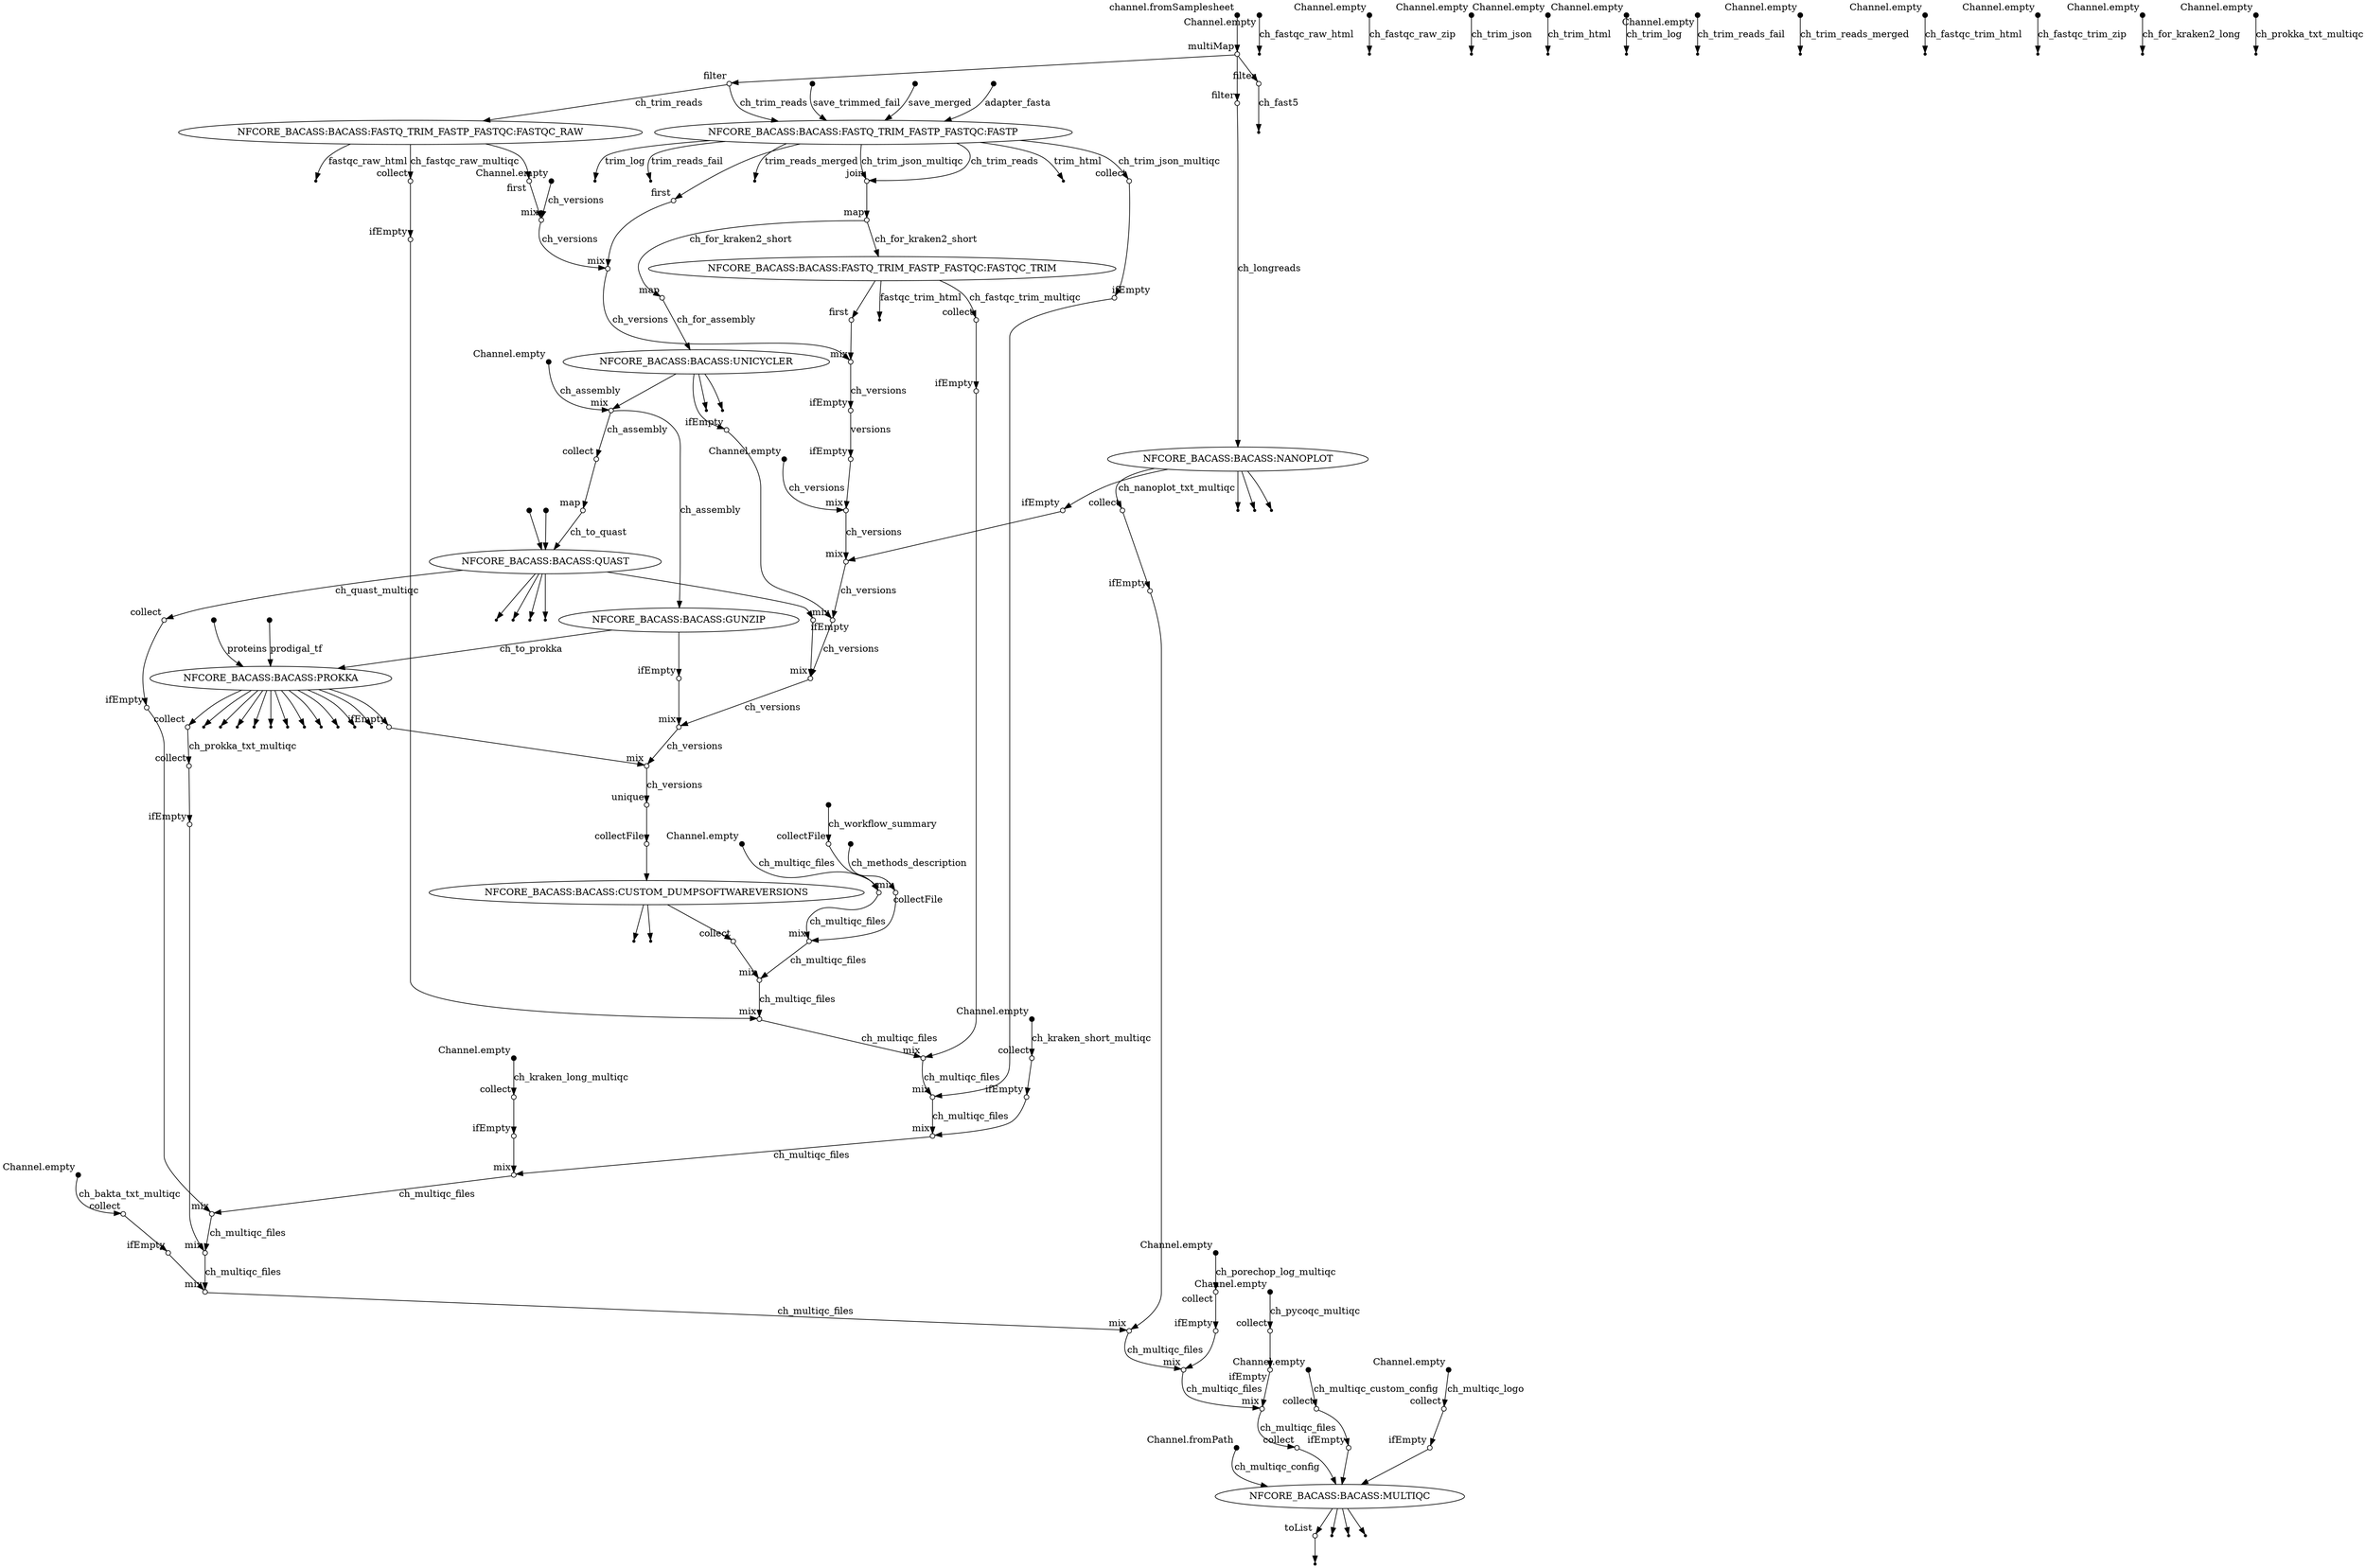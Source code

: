 digraph "bacass_dag" {
v0 [shape=point,label="",fixedsize=true,width=0.1,xlabel="Channel.fromPath"];
v158 [label="NFCORE_BACASS:BACASS:MULTIQC"];
v0 -> v158 [label="ch_multiqc_config"];

v1 [shape=point,label="",fixedsize=true,width=0.1,xlabel="Channel.empty"];
v154 [shape=circle,label="",fixedsize=true,width=0.1,xlabel="collect"];
v1 -> v154 [label="ch_multiqc_custom_config"];

v2 [shape=point,label="",fixedsize=true,width=0.1,xlabel="Channel.empty"];
v156 [shape=circle,label="",fixedsize=true,width=0.1,xlabel="collect"];
v2 -> v156 [label="ch_multiqc_logo"];

v3 [shape=point,label="",fixedsize=true,width=0.1,xlabel="Channel.empty"];
v51 [shape=circle,label="",fixedsize=true,width=0.1,xlabel="mix"];
v3 -> v51 [label="ch_versions"];

v4 [shape=point,label="",fixedsize=true,width=0.1,xlabel="channel.fromSamplesheet"];
v5 [shape=circle,label="",fixedsize=true,width=0.1,xlabel="multiMap"];
v4 -> v5;

v5 [shape=circle,label="",fixedsize=true,width=0.1,xlabel="multiMap"];
v6 [shape=circle,label="",fixedsize=true,width=0.1,xlabel="filter"];
v5 -> v6;

v5 [shape=circle,label="",fixedsize=true,width=0.1,xlabel="multiMap"];
v8 [shape=circle,label="",fixedsize=true,width=0.1,xlabel="filter"];
v5 -> v8;

v5 [shape=circle,label="",fixedsize=true,width=0.1,xlabel="multiMap"];
v7 [shape=circle,label="",fixedsize=true,width=0.1,xlabel="filter"];
v5 -> v7;

v6 [shape=circle,label="",fixedsize=true,width=0.1,xlabel="filter"];
v15 [label="NFCORE_BACASS:BACASS:FASTQ_TRIM_FASTP_FASTQC:FASTQC_RAW"];
v6 -> v15 [label="ch_trim_reads"];

v7 [shape=circle,label="",fixedsize=true,width=0.1,xlabel="filter"];
v52 [label="NFCORE_BACASS:BACASS:NANOPLOT"];
v7 -> v52 [label="ch_longreads"];

v8 [shape=circle,label="",fixedsize=true,width=0.1,xlabel="filter"];
v9 [shape=point];
v8 -> v9 [label="ch_fast5"];

v10 [shape=point,label="",fixedsize=true,width=0.1,xlabel="Channel.empty"];
v18 [shape=circle,label="",fixedsize=true,width=0.1,xlabel="mix"];
v10 -> v18 [label="ch_versions"];

v11 [shape=point,label="",fixedsize=true,width=0.1,xlabel="Channel.empty"];
v12 [shape=point];
v11 -> v12 [label="ch_fastqc_raw_html"];

v13 [shape=point,label="",fixedsize=true,width=0.1,xlabel="Channel.empty"];
v14 [shape=point];
v13 -> v14 [label="ch_fastqc_raw_zip"];

v15 [label="NFCORE_BACASS:BACASS:FASTQ_TRIM_FASTP_FASTQC:FASTQC_RAW"];
v16 [shape=point];
v15 -> v16 [label="fastqc_raw_html"];

v15 [label="NFCORE_BACASS:BACASS:FASTQ_TRIM_FASTP_FASTQC:FASTQC_RAW"];
v120 [shape=circle,label="",fixedsize=true,width=0.1,xlabel="collect"];
v15 -> v120 [label="ch_fastqc_raw_multiqc"];

v15 [label="NFCORE_BACASS:BACASS:FASTQ_TRIM_FASTP_FASTQC:FASTQC_RAW"];
v17 [shape=circle,label="",fixedsize=true,width=0.1,xlabel="first"];
v15 -> v17;

v17 [shape=circle,label="",fixedsize=true,width=0.1,xlabel="first"];
v18 [shape=circle,label="",fixedsize=true,width=0.1,xlabel="mix"];
v17 -> v18;

v18 [shape=circle,label="",fixedsize=true,width=0.1,xlabel="mix"];
v42 [shape=circle,label="",fixedsize=true,width=0.1,xlabel="mix"];
v18 -> v42 [label="ch_versions"];

v19 [shape=point,label="",fixedsize=true,width=0.1,xlabel="Channel.empty"];
v20 [shape=point];
v19 -> v20 [label="ch_trim_json"];

v21 [shape=point,label="",fixedsize=true,width=0.1,xlabel="Channel.empty"];
v22 [shape=point];
v21 -> v22 [label="ch_trim_html"];

v23 [shape=point,label="",fixedsize=true,width=0.1,xlabel="Channel.empty"];
v24 [shape=point];
v23 -> v24 [label="ch_trim_log"];

v25 [shape=point,label="",fixedsize=true,width=0.1,xlabel="Channel.empty"];
v26 [shape=point];
v25 -> v26 [label="ch_trim_reads_fail"];

v27 [shape=point,label="",fixedsize=true,width=0.1,xlabel="Channel.empty"];
v28 [shape=point];
v27 -> v28 [label="ch_trim_reads_merged"];

v29 [shape=point,label="",fixedsize=true,width=0.1,xlabel="Channel.empty"];
v30 [shape=point];
v29 -> v30 [label="ch_fastqc_trim_html"];

v31 [shape=point,label="",fixedsize=true,width=0.1,xlabel="Channel.empty"];
v32 [shape=point];
v31 -> v32 [label="ch_fastqc_trim_zip"];

v6 [shape=circle,label="",fixedsize=true,width=0.1,xlabel="filter"];
v36 [label="NFCORE_BACASS:BACASS:FASTQ_TRIM_FASTP_FASTQC:FASTP"];
v6 -> v36 [label="ch_trim_reads"];

v33 [shape=point,label="",fixedsize=true,width=0.1];
v36 [label="NFCORE_BACASS:BACASS:FASTQ_TRIM_FASTP_FASTQC:FASTP"];
v33 -> v36 [label="adapter_fasta"];

v34 [shape=point,label="",fixedsize=true,width=0.1];
v36 [label="NFCORE_BACASS:BACASS:FASTQ_TRIM_FASTP_FASTQC:FASTP"];
v34 -> v36 [label="save_trimmed_fail"];

v35 [shape=point,label="",fixedsize=true,width=0.1];
v36 [label="NFCORE_BACASS:BACASS:FASTQ_TRIM_FASTP_FASTQC:FASTP"];
v35 -> v36 [label="save_merged"];

v36 [label="NFCORE_BACASS:BACASS:FASTQ_TRIM_FASTP_FASTQC:FASTP"];
v43 [shape=circle,label="",fixedsize=true,width=0.1,xlabel="join"];
v36 -> v43 [label="ch_trim_reads"];

v36 [label="NFCORE_BACASS:BACASS:FASTQ_TRIM_FASTP_FASTQC:FASTP"];
v43 [shape=circle,label="",fixedsize=true,width=0.1,xlabel="join"];
v36 -> v43 [label="ch_trim_json_multiqc"];

v36 [label="NFCORE_BACASS:BACASS:FASTQ_TRIM_FASTP_FASTQC:FASTP"];
v40 [shape=point];
v36 -> v40 [label="trim_html"];

v36 [label="NFCORE_BACASS:BACASS:FASTQ_TRIM_FASTP_FASTQC:FASTP"];
v39 [shape=point];
v36 -> v39 [label="trim_log"];

v36 [label="NFCORE_BACASS:BACASS:FASTQ_TRIM_FASTP_FASTQC:FASTP"];
v41 [shape=circle,label="",fixedsize=true,width=0.1,xlabel="first"];
v36 -> v41;

v36 [label="NFCORE_BACASS:BACASS:FASTQ_TRIM_FASTP_FASTQC:FASTP"];
v38 [shape=point];
v36 -> v38 [label="trim_reads_fail"];

v36 [label="NFCORE_BACASS:BACASS:FASTQ_TRIM_FASTP_FASTQC:FASTP"];
v37 [shape=point];
v36 -> v37 [label="trim_reads_merged"];

v41 [shape=circle,label="",fixedsize=true,width=0.1,xlabel="first"];
v42 [shape=circle,label="",fixedsize=true,width=0.1,xlabel="mix"];
v41 -> v42;

v42 [shape=circle,label="",fixedsize=true,width=0.1,xlabel="mix"];
v48 [shape=circle,label="",fixedsize=true,width=0.1,xlabel="mix"];
v42 -> v48 [label="ch_versions"];

v43 [shape=circle,label="",fixedsize=true,width=0.1,xlabel="join"];
v44 [shape=circle,label="",fixedsize=true,width=0.1,xlabel="map"];
v43 -> v44;

v44 [shape=circle,label="",fixedsize=true,width=0.1,xlabel="map"];
v45 [label="NFCORE_BACASS:BACASS:FASTQ_TRIM_FASTP_FASTQC:FASTQC_TRIM"];
v44 -> v45 [label="ch_for_kraken2_short"];

v45 [label="NFCORE_BACASS:BACASS:FASTQ_TRIM_FASTP_FASTQC:FASTQC_TRIM"];
v46 [shape=point];
v45 -> v46 [label="fastqc_trim_html"];

v45 [label="NFCORE_BACASS:BACASS:FASTQ_TRIM_FASTP_FASTQC:FASTQC_TRIM"];
v123 [shape=circle,label="",fixedsize=true,width=0.1,xlabel="collect"];
v45 -> v123 [label="ch_fastqc_trim_multiqc"];

v45 [label="NFCORE_BACASS:BACASS:FASTQ_TRIM_FASTP_FASTQC:FASTQC_TRIM"];
v47 [shape=circle,label="",fixedsize=true,width=0.1,xlabel="first"];
v45 -> v47;

v47 [shape=circle,label="",fixedsize=true,width=0.1,xlabel="first"];
v48 [shape=circle,label="",fixedsize=true,width=0.1,xlabel="mix"];
v47 -> v48;

v48 [shape=circle,label="",fixedsize=true,width=0.1,xlabel="mix"];
v49 [shape=circle,label="",fixedsize=true,width=0.1,xlabel="ifEmpty"];
v48 -> v49 [label="ch_versions"];

v49 [shape=circle,label="",fixedsize=true,width=0.1,xlabel="ifEmpty"];
v50 [shape=circle,label="",fixedsize=true,width=0.1,xlabel="ifEmpty"];
v49 -> v50 [label="versions"];

v50 [shape=circle,label="",fixedsize=true,width=0.1,xlabel="ifEmpty"];
v51 [shape=circle,label="",fixedsize=true,width=0.1,xlabel="mix"];
v50 -> v51;

v51 [shape=circle,label="",fixedsize=true,width=0.1,xlabel="mix"];
v57 [shape=circle,label="",fixedsize=true,width=0.1,xlabel="mix"];
v51 -> v57 [label="ch_versions"];

v52 [label="NFCORE_BACASS:BACASS:NANOPLOT"];
v55 [shape=point];
v52 -> v55;

v52 [label="NFCORE_BACASS:BACASS:NANOPLOT"];
v54 [shape=point];
v52 -> v54;

v52 [label="NFCORE_BACASS:BACASS:NANOPLOT"];
v144 [shape=circle,label="",fixedsize=true,width=0.1,xlabel="collect"];
v52 -> v144 [label="ch_nanoplot_txt_multiqc"];

v52 [label="NFCORE_BACASS:BACASS:NANOPLOT"];
v53 [shape=point];
v52 -> v53;

v52 [label="NFCORE_BACASS:BACASS:NANOPLOT"];
v56 [shape=circle,label="",fixedsize=true,width=0.1,xlabel="ifEmpty"];
v52 -> v56;

v56 [shape=circle,label="",fixedsize=true,width=0.1,xlabel="ifEmpty"];
v57 [shape=circle,label="",fixedsize=true,width=0.1,xlabel="mix"];
v56 -> v57;

v57 [shape=circle,label="",fixedsize=true,width=0.1,xlabel="mix"];
v69 [shape=circle,label="",fixedsize=true,width=0.1,xlabel="mix"];
v57 -> v69 [label="ch_versions"];

v58 [shape=point,label="",fixedsize=true,width=0.1,xlabel="Channel.empty"];
v150 [shape=circle,label="",fixedsize=true,width=0.1,xlabel="collect"];
v58 -> v150 [label="ch_pycoqc_multiqc"];

v59 [shape=point,label="",fixedsize=true,width=0.1,xlabel="Channel.empty"];
v147 [shape=circle,label="",fixedsize=true,width=0.1,xlabel="collect"];
v59 -> v147 [label="ch_porechop_log_multiqc"];

v60 [shape=point,label="",fixedsize=true,width=0.1,xlabel="Channel.empty"];
v61 [shape=point];
v60 -> v61 [label="ch_for_kraken2_long"];

v44 [shape=circle,label="",fixedsize=true,width=0.1,xlabel="map"];
v62 [shape=circle,label="",fixedsize=true,width=0.1,xlabel="map"];
v44 -> v62 [label="ch_for_kraken2_short"];

v62 [shape=circle,label="",fixedsize=true,width=0.1,xlabel="map"];
v64 [label="NFCORE_BACASS:BACASS:UNICYCLER"];
v62 -> v64 [label="ch_for_assembly"];

v63 [shape=point,label="",fixedsize=true,width=0.1,xlabel="Channel.empty"];
v67 [shape=circle,label="",fixedsize=true,width=0.1,xlabel="mix"];
v63 -> v67 [label="ch_assembly"];

v64 [label="NFCORE_BACASS:BACASS:UNICYCLER"];
v67 [shape=circle,label="",fixedsize=true,width=0.1,xlabel="mix"];
v64 -> v67;

v64 [label="NFCORE_BACASS:BACASS:UNICYCLER"];
v66 [shape=point];
v64 -> v66;

v64 [label="NFCORE_BACASS:BACASS:UNICYCLER"];
v65 [shape=point];
v64 -> v65;

v64 [label="NFCORE_BACASS:BACASS:UNICYCLER"];
v68 [shape=circle,label="",fixedsize=true,width=0.1,xlabel="ifEmpty"];
v64 -> v68;

v67 [shape=circle,label="",fixedsize=true,width=0.1,xlabel="mix"];
v72 [shape=circle,label="",fixedsize=true,width=0.1,xlabel="collect"];
v67 -> v72 [label="ch_assembly"];

v68 [shape=circle,label="",fixedsize=true,width=0.1,xlabel="ifEmpty"];
v69 [shape=circle,label="",fixedsize=true,width=0.1,xlabel="mix"];
v68 -> v69;

v69 [shape=circle,label="",fixedsize=true,width=0.1,xlabel="mix"];
v82 [shape=circle,label="",fixedsize=true,width=0.1,xlabel="mix"];
v69 -> v82 [label="ch_versions"];

v70 [shape=point,label="",fixedsize=true,width=0.1,xlabel="Channel.empty"];
v129 [shape=circle,label="",fixedsize=true,width=0.1,xlabel="collect"];
v70 -> v129 [label="ch_kraken_short_multiqc"];

v71 [shape=point,label="",fixedsize=true,width=0.1,xlabel="Channel.empty"];
v132 [shape=circle,label="",fixedsize=true,width=0.1,xlabel="collect"];
v71 -> v132 [label="ch_kraken_long_multiqc"];

v72 [shape=circle,label="",fixedsize=true,width=0.1,xlabel="collect"];
v73 [shape=circle,label="",fixedsize=true,width=0.1,xlabel="map"];
v72 -> v73;

v73 [shape=circle,label="",fixedsize=true,width=0.1,xlabel="map"];
v76 [label="NFCORE_BACASS:BACASS:QUAST"];
v73 -> v76 [label="ch_to_quast"];

v74 [shape=point,label="",fixedsize=true,width=0.1];
v76 [label="NFCORE_BACASS:BACASS:QUAST"];
v74 -> v76;

v75 [shape=point,label="",fixedsize=true,width=0.1];
v76 [label="NFCORE_BACASS:BACASS:QUAST"];
v75 -> v76;

v76 [label="NFCORE_BACASS:BACASS:QUAST"];
v80 [shape=point];
v76 -> v80;

v76 [label="NFCORE_BACASS:BACASS:QUAST"];
v135 [shape=circle,label="",fixedsize=true,width=0.1,xlabel="collect"];
v76 -> v135 [label="ch_quast_multiqc"];

v76 [label="NFCORE_BACASS:BACASS:QUAST"];
v79 [shape=point];
v76 -> v79;

v76 [label="NFCORE_BACASS:BACASS:QUAST"];
v78 [shape=point];
v76 -> v78;

v76 [label="NFCORE_BACASS:BACASS:QUAST"];
v77 [shape=point];
v76 -> v77;

v76 [label="NFCORE_BACASS:BACASS:QUAST"];
v81 [shape=circle,label="",fixedsize=true,width=0.1,xlabel="ifEmpty"];
v76 -> v81;

v81 [shape=circle,label="",fixedsize=true,width=0.1,xlabel="ifEmpty"];
v82 [shape=circle,label="",fixedsize=true,width=0.1,xlabel="mix"];
v81 -> v82;

v82 [shape=circle,label="",fixedsize=true,width=0.1,xlabel="mix"];
v87 [shape=circle,label="",fixedsize=true,width=0.1,xlabel="mix"];
v82 -> v87 [label="ch_versions"];

v83 [shape=point,label="",fixedsize=true,width=0.1,xlabel="Channel.empty"];
v84 [shape=point];
v83 -> v84 [label="ch_prokka_txt_multiqc"];

v67 [shape=circle,label="",fixedsize=true,width=0.1,xlabel="mix"];
v85 [label="NFCORE_BACASS:BACASS:GUNZIP"];
v67 -> v85 [label="ch_assembly"];

v85 [label="NFCORE_BACASS:BACASS:GUNZIP"];
v90 [label="NFCORE_BACASS:BACASS:PROKKA"];
v85 -> v90 [label="ch_to_prokka"];

v85 [label="NFCORE_BACASS:BACASS:GUNZIP"];
v86 [shape=circle,label="",fixedsize=true,width=0.1,xlabel="ifEmpty"];
v85 -> v86;

v86 [shape=circle,label="",fixedsize=true,width=0.1,xlabel="ifEmpty"];
v87 [shape=circle,label="",fixedsize=true,width=0.1,xlabel="mix"];
v86 -> v87;

v87 [shape=circle,label="",fixedsize=true,width=0.1,xlabel="mix"];
v104 [shape=circle,label="",fixedsize=true,width=0.1,xlabel="mix"];
v87 -> v104 [label="ch_versions"];

v88 [shape=point,label="",fixedsize=true,width=0.1];
v90 [label="NFCORE_BACASS:BACASS:PROKKA"];
v88 -> v90 [label="proteins"];

v89 [shape=point,label="",fixedsize=true,width=0.1];
v90 [label="NFCORE_BACASS:BACASS:PROKKA"];
v89 -> v90 [label="prodigal_tf"];

v90 [label="NFCORE_BACASS:BACASS:PROKKA"];
v101 [shape=point];
v90 -> v101;

v90 [label="NFCORE_BACASS:BACASS:PROKKA"];
v100 [shape=point];
v90 -> v100;

v90 [label="NFCORE_BACASS:BACASS:PROKKA"];
v99 [shape=point];
v90 -> v99;

v90 [label="NFCORE_BACASS:BACASS:PROKKA"];
v98 [shape=point];
v90 -> v98;

v90 [label="NFCORE_BACASS:BACASS:PROKKA"];
v97 [shape=point];
v90 -> v97;

v90 [label="NFCORE_BACASS:BACASS:PROKKA"];
v96 [shape=point];
v90 -> v96;

v90 [label="NFCORE_BACASS:BACASS:PROKKA"];
v95 [shape=point];
v90 -> v95;

v90 [label="NFCORE_BACASS:BACASS:PROKKA"];
v94 [shape=point];
v90 -> v94;

v90 [label="NFCORE_BACASS:BACASS:PROKKA"];
v93 [shape=point];
v90 -> v93;

v90 [label="NFCORE_BACASS:BACASS:PROKKA"];
v92 [shape=point];
v90 -> v92;

v90 [label="NFCORE_BACASS:BACASS:PROKKA"];
v102 [shape=circle,label="",fixedsize=true,width=0.1,xlabel="collect"];
v90 -> v102;

v90 [label="NFCORE_BACASS:BACASS:PROKKA"];
v91 [shape=point];
v90 -> v91;

v90 [label="NFCORE_BACASS:BACASS:PROKKA"];
v103 [shape=circle,label="",fixedsize=true,width=0.1,xlabel="ifEmpty"];
v90 -> v103;

v102 [shape=circle,label="",fixedsize=true,width=0.1,xlabel="collect"];
v138 [shape=circle,label="",fixedsize=true,width=0.1,xlabel="collect"];
v102 -> v138 [label="ch_prokka_txt_multiqc"];

v103 [shape=circle,label="",fixedsize=true,width=0.1,xlabel="ifEmpty"];
v104 [shape=circle,label="",fixedsize=true,width=0.1,xlabel="mix"];
v103 -> v104;

v104 [shape=circle,label="",fixedsize=true,width=0.1,xlabel="mix"];
v106 [shape=circle,label="",fixedsize=true,width=0.1,xlabel="unique"];
v104 -> v106 [label="ch_versions"];

v105 [shape=point,label="",fixedsize=true,width=0.1,xlabel="Channel.empty"];
v141 [shape=circle,label="",fixedsize=true,width=0.1,xlabel="collect"];
v105 -> v141 [label="ch_bakta_txt_multiqc"];

v106 [shape=circle,label="",fixedsize=true,width=0.1,xlabel="unique"];
v107 [shape=circle,label="",fixedsize=true,width=0.1,xlabel="collectFile"];
v106 -> v107;

v107 [shape=circle,label="",fixedsize=true,width=0.1,xlabel="collectFile"];
v108 [label="NFCORE_BACASS:BACASS:CUSTOM_DUMPSOFTWAREVERSIONS"];
v107 -> v108;

v108 [label="NFCORE_BACASS:BACASS:CUSTOM_DUMPSOFTWAREVERSIONS"];
v110 [shape=point];
v108 -> v110;

v108 [label="NFCORE_BACASS:BACASS:CUSTOM_DUMPSOFTWAREVERSIONS"];
v118 [shape=circle,label="",fixedsize=true,width=0.1,xlabel="collect"];
v108 -> v118;

v108 [label="NFCORE_BACASS:BACASS:CUSTOM_DUMPSOFTWAREVERSIONS"];
v109 [shape=point];
v108 -> v109;

v111 [shape=point,label="",fixedsize=true,width=0.1,xlabel="Channel.empty"];
v114 [shape=circle,label="",fixedsize=true,width=0.1,xlabel="mix"];
v111 -> v114 [label="ch_multiqc_files"];

v112 [shape=point,label="",fixedsize=true,width=0.1];
v113 [shape=circle,label="",fixedsize=true,width=0.1,xlabel="collectFile"];
v112 -> v113 [label="ch_workflow_summary"];

v113 [shape=circle,label="",fixedsize=true,width=0.1,xlabel="collectFile"];
v114 [shape=circle,label="",fixedsize=true,width=0.1,xlabel="mix"];
v113 -> v114;

v114 [shape=circle,label="",fixedsize=true,width=0.1,xlabel="mix"];
v117 [shape=circle,label="",fixedsize=true,width=0.1,xlabel="mix"];
v114 -> v117 [label="ch_multiqc_files"];

v115 [shape=point,label="",fixedsize=true,width=0.1];
v116 [shape=circle,label="",fixedsize=true,width=0.1,xlabel="collectFile"];
v115 -> v116 [label="ch_methods_description"];

v116 [shape=circle,label="",fixedsize=true,width=0.1,xlabel="collectFile"];
v117 [shape=circle,label="",fixedsize=true,width=0.1,xlabel="mix"];
v116 -> v117;

v117 [shape=circle,label="",fixedsize=true,width=0.1,xlabel="mix"];
v119 [shape=circle,label="",fixedsize=true,width=0.1,xlabel="mix"];
v117 -> v119 [label="ch_multiqc_files"];

v118 [shape=circle,label="",fixedsize=true,width=0.1,xlabel="collect"];
v119 [shape=circle,label="",fixedsize=true,width=0.1,xlabel="mix"];
v118 -> v119;

v119 [shape=circle,label="",fixedsize=true,width=0.1,xlabel="mix"];
v122 [shape=circle,label="",fixedsize=true,width=0.1,xlabel="mix"];
v119 -> v122 [label="ch_multiqc_files"];

v120 [shape=circle,label="",fixedsize=true,width=0.1,xlabel="collect"];
v121 [shape=circle,label="",fixedsize=true,width=0.1,xlabel="ifEmpty"];
v120 -> v121;

v121 [shape=circle,label="",fixedsize=true,width=0.1,xlabel="ifEmpty"];
v122 [shape=circle,label="",fixedsize=true,width=0.1,xlabel="mix"];
v121 -> v122;

v122 [shape=circle,label="",fixedsize=true,width=0.1,xlabel="mix"];
v125 [shape=circle,label="",fixedsize=true,width=0.1,xlabel="mix"];
v122 -> v125 [label="ch_multiqc_files"];

v123 [shape=circle,label="",fixedsize=true,width=0.1,xlabel="collect"];
v124 [shape=circle,label="",fixedsize=true,width=0.1,xlabel="ifEmpty"];
v123 -> v124;

v124 [shape=circle,label="",fixedsize=true,width=0.1,xlabel="ifEmpty"];
v125 [shape=circle,label="",fixedsize=true,width=0.1,xlabel="mix"];
v124 -> v125;

v125 [shape=circle,label="",fixedsize=true,width=0.1,xlabel="mix"];
v128 [shape=circle,label="",fixedsize=true,width=0.1,xlabel="mix"];
v125 -> v128 [label="ch_multiqc_files"];

v36 [label="NFCORE_BACASS:BACASS:FASTQ_TRIM_FASTP_FASTQC:FASTP"];
v126 [shape=circle,label="",fixedsize=true,width=0.1,xlabel="collect"];
v36 -> v126 [label="ch_trim_json_multiqc"];

v126 [shape=circle,label="",fixedsize=true,width=0.1,xlabel="collect"];
v127 [shape=circle,label="",fixedsize=true,width=0.1,xlabel="ifEmpty"];
v126 -> v127;

v127 [shape=circle,label="",fixedsize=true,width=0.1,xlabel="ifEmpty"];
v128 [shape=circle,label="",fixedsize=true,width=0.1,xlabel="mix"];
v127 -> v128;

v128 [shape=circle,label="",fixedsize=true,width=0.1,xlabel="mix"];
v131 [shape=circle,label="",fixedsize=true,width=0.1,xlabel="mix"];
v128 -> v131 [label="ch_multiqc_files"];

v129 [shape=circle,label="",fixedsize=true,width=0.1,xlabel="collect"];
v130 [shape=circle,label="",fixedsize=true,width=0.1,xlabel="ifEmpty"];
v129 -> v130;

v130 [shape=circle,label="",fixedsize=true,width=0.1,xlabel="ifEmpty"];
v131 [shape=circle,label="",fixedsize=true,width=0.1,xlabel="mix"];
v130 -> v131;

v131 [shape=circle,label="",fixedsize=true,width=0.1,xlabel="mix"];
v134 [shape=circle,label="",fixedsize=true,width=0.1,xlabel="mix"];
v131 -> v134 [label="ch_multiqc_files"];

v132 [shape=circle,label="",fixedsize=true,width=0.1,xlabel="collect"];
v133 [shape=circle,label="",fixedsize=true,width=0.1,xlabel="ifEmpty"];
v132 -> v133;

v133 [shape=circle,label="",fixedsize=true,width=0.1,xlabel="ifEmpty"];
v134 [shape=circle,label="",fixedsize=true,width=0.1,xlabel="mix"];
v133 -> v134;

v134 [shape=circle,label="",fixedsize=true,width=0.1,xlabel="mix"];
v137 [shape=circle,label="",fixedsize=true,width=0.1,xlabel="mix"];
v134 -> v137 [label="ch_multiqc_files"];

v135 [shape=circle,label="",fixedsize=true,width=0.1,xlabel="collect"];
v136 [shape=circle,label="",fixedsize=true,width=0.1,xlabel="ifEmpty"];
v135 -> v136;

v136 [shape=circle,label="",fixedsize=true,width=0.1,xlabel="ifEmpty"];
v137 [shape=circle,label="",fixedsize=true,width=0.1,xlabel="mix"];
v136 -> v137;

v137 [shape=circle,label="",fixedsize=true,width=0.1,xlabel="mix"];
v140 [shape=circle,label="",fixedsize=true,width=0.1,xlabel="mix"];
v137 -> v140 [label="ch_multiqc_files"];

v138 [shape=circle,label="",fixedsize=true,width=0.1,xlabel="collect"];
v139 [shape=circle,label="",fixedsize=true,width=0.1,xlabel="ifEmpty"];
v138 -> v139;

v139 [shape=circle,label="",fixedsize=true,width=0.1,xlabel="ifEmpty"];
v140 [shape=circle,label="",fixedsize=true,width=0.1,xlabel="mix"];
v139 -> v140;

v140 [shape=circle,label="",fixedsize=true,width=0.1,xlabel="mix"];
v143 [shape=circle,label="",fixedsize=true,width=0.1,xlabel="mix"];
v140 -> v143 [label="ch_multiqc_files"];

v141 [shape=circle,label="",fixedsize=true,width=0.1,xlabel="collect"];
v142 [shape=circle,label="",fixedsize=true,width=0.1,xlabel="ifEmpty"];
v141 -> v142;

v142 [shape=circle,label="",fixedsize=true,width=0.1,xlabel="ifEmpty"];
v143 [shape=circle,label="",fixedsize=true,width=0.1,xlabel="mix"];
v142 -> v143;

v143 [shape=circle,label="",fixedsize=true,width=0.1,xlabel="mix"];
v146 [shape=circle,label="",fixedsize=true,width=0.1,xlabel="mix"];
v143 -> v146 [label="ch_multiqc_files"];

v144 [shape=circle,label="",fixedsize=true,width=0.1,xlabel="collect"];
v145 [shape=circle,label="",fixedsize=true,width=0.1,xlabel="ifEmpty"];
v144 -> v145;

v145 [shape=circle,label="",fixedsize=true,width=0.1,xlabel="ifEmpty"];
v146 [shape=circle,label="",fixedsize=true,width=0.1,xlabel="mix"];
v145 -> v146;

v146 [shape=circle,label="",fixedsize=true,width=0.1,xlabel="mix"];
v149 [shape=circle,label="",fixedsize=true,width=0.1,xlabel="mix"];
v146 -> v149 [label="ch_multiqc_files"];

v147 [shape=circle,label="",fixedsize=true,width=0.1,xlabel="collect"];
v148 [shape=circle,label="",fixedsize=true,width=0.1,xlabel="ifEmpty"];
v147 -> v148;

v148 [shape=circle,label="",fixedsize=true,width=0.1,xlabel="ifEmpty"];
v149 [shape=circle,label="",fixedsize=true,width=0.1,xlabel="mix"];
v148 -> v149;

v149 [shape=circle,label="",fixedsize=true,width=0.1,xlabel="mix"];
v152 [shape=circle,label="",fixedsize=true,width=0.1,xlabel="mix"];
v149 -> v152 [label="ch_multiqc_files"];

v150 [shape=circle,label="",fixedsize=true,width=0.1,xlabel="collect"];
v151 [shape=circle,label="",fixedsize=true,width=0.1,xlabel="ifEmpty"];
v150 -> v151;

v151 [shape=circle,label="",fixedsize=true,width=0.1,xlabel="ifEmpty"];
v152 [shape=circle,label="",fixedsize=true,width=0.1,xlabel="mix"];
v151 -> v152;

v152 [shape=circle,label="",fixedsize=true,width=0.1,xlabel="mix"];
v153 [shape=circle,label="",fixedsize=true,width=0.1,xlabel="collect"];
v152 -> v153 [label="ch_multiqc_files"];

v153 [shape=circle,label="",fixedsize=true,width=0.1,xlabel="collect"];
v158 [label="NFCORE_BACASS:BACASS:MULTIQC"];
v153 -> v158;

v154 [shape=circle,label="",fixedsize=true,width=0.1,xlabel="collect"];
v155 [shape=circle,label="",fixedsize=true,width=0.1,xlabel="ifEmpty"];
v154 -> v155;

v155 [shape=circle,label="",fixedsize=true,width=0.1,xlabel="ifEmpty"];
v158 [label="NFCORE_BACASS:BACASS:MULTIQC"];
v155 -> v158;

v156 [shape=circle,label="",fixedsize=true,width=0.1,xlabel="collect"];
v157 [shape=circle,label="",fixedsize=true,width=0.1,xlabel="ifEmpty"];
v156 -> v157;

v157 [shape=circle,label="",fixedsize=true,width=0.1,xlabel="ifEmpty"];
v158 [label="NFCORE_BACASS:BACASS:MULTIQC"];
v157 -> v158;

v158 [label="NFCORE_BACASS:BACASS:MULTIQC"];
v162 [shape=circle,label="",fixedsize=true,width=0.1,xlabel="toList"];
v158 -> v162;

v158 [label="NFCORE_BACASS:BACASS:MULTIQC"];
v161 [shape=point];
v158 -> v161;

v158 [label="NFCORE_BACASS:BACASS:MULTIQC"];
v160 [shape=point];
v158 -> v160;

v158 [label="NFCORE_BACASS:BACASS:MULTIQC"];
v159 [shape=point];
v158 -> v159;

v162 [shape=circle,label="",fixedsize=true,width=0.1,xlabel="toList"];
v163 [shape=point];
v162 -> v163;

}
